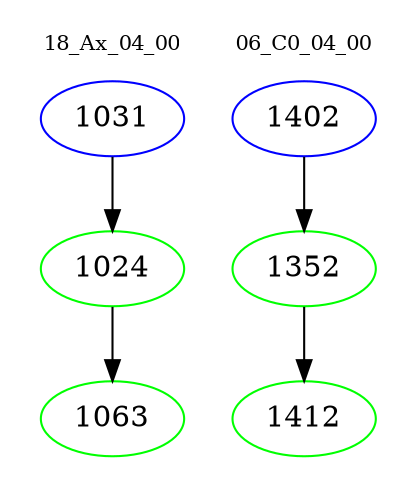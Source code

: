digraph{
subgraph cluster_0 {
color = white
label = "18_Ax_04_00";
fontsize=10;
T0_1031 [label="1031", color="blue"]
T0_1031 -> T0_1024 [color="black"]
T0_1024 [label="1024", color="green"]
T0_1024 -> T0_1063 [color="black"]
T0_1063 [label="1063", color="green"]
}
subgraph cluster_1 {
color = white
label = "06_C0_04_00";
fontsize=10;
T1_1402 [label="1402", color="blue"]
T1_1402 -> T1_1352 [color="black"]
T1_1352 [label="1352", color="green"]
T1_1352 -> T1_1412 [color="black"]
T1_1412 [label="1412", color="green"]
}
}
